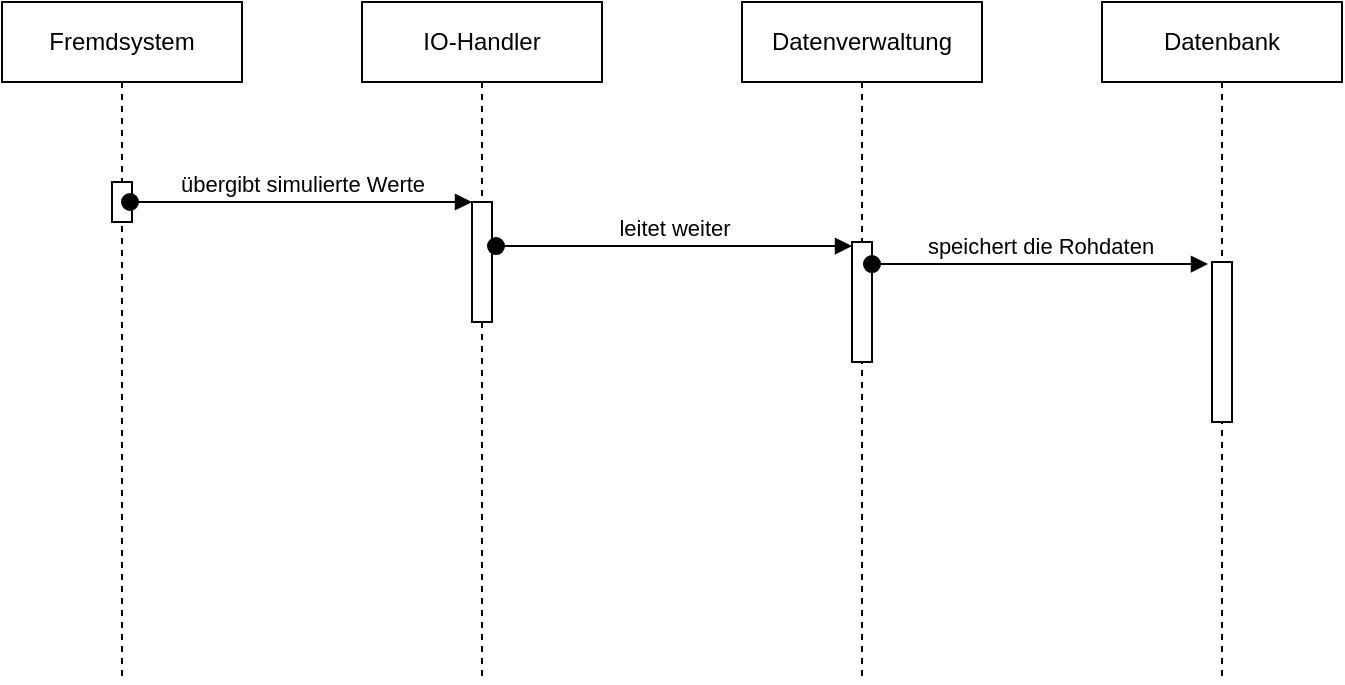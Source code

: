 <mxfile version="12.9.4" type="device"><diagram id="Qih0tanzalfEoCSdKWq7" name="Page-1"><mxGraphModel dx="1422" dy="791" grid="1" gridSize="10" guides="1" tooltips="1" connect="1" arrows="1" fold="1" page="1" pageScale="1" pageWidth="827" pageHeight="1169" math="0" shadow="0"><root><mxCell id="0"/><mxCell id="1" parent="0"/><mxCell id="ef669XnRWm3e2fzeZBAy-3" value="Fremdsystem" style="shape=umlLifeline;perimeter=lifelinePerimeter;whiteSpace=wrap;html=1;container=1;collapsible=0;recursiveResize=0;outlineConnect=0;" vertex="1" parent="1"><mxGeometry x="30" y="100" width="120" height="340" as="geometry"/></mxCell><mxCell id="ef669XnRWm3e2fzeZBAy-34" value="" style="html=1;points=[];perimeter=orthogonalPerimeter;" vertex="1" parent="ef669XnRWm3e2fzeZBAy-3"><mxGeometry x="55" y="90" width="10" height="20" as="geometry"/></mxCell><mxCell id="ef669XnRWm3e2fzeZBAy-5" value="IO-Handler" style="shape=umlLifeline;perimeter=lifelinePerimeter;whiteSpace=wrap;html=1;container=1;collapsible=0;recursiveResize=0;outlineConnect=0;" vertex="1" parent="1"><mxGeometry x="210" y="100" width="120" height="340" as="geometry"/></mxCell><mxCell id="ef669XnRWm3e2fzeZBAy-35" value="" style="html=1;points=[];perimeter=orthogonalPerimeter;" vertex="1" parent="ef669XnRWm3e2fzeZBAy-5"><mxGeometry x="55" y="100" width="10" height="60" as="geometry"/></mxCell><mxCell id="ef669XnRWm3e2fzeZBAy-6" value="Datenbank" style="shape=umlLifeline;perimeter=lifelinePerimeter;whiteSpace=wrap;html=1;container=1;collapsible=0;recursiveResize=0;outlineConnect=0;" vertex="1" parent="1"><mxGeometry x="580" y="100" width="120" height="340" as="geometry"/></mxCell><mxCell id="ef669XnRWm3e2fzeZBAy-43" value="" style="html=1;points=[];perimeter=orthogonalPerimeter;" vertex="1" parent="ef669XnRWm3e2fzeZBAy-6"><mxGeometry x="55" y="130" width="10" height="80" as="geometry"/></mxCell><mxCell id="ef669XnRWm3e2fzeZBAy-7" value="Datenverwaltung" style="shape=umlLifeline;perimeter=lifelinePerimeter;whiteSpace=wrap;html=1;container=1;collapsible=0;recursiveResize=0;outlineConnect=0;" vertex="1" parent="1"><mxGeometry x="400" y="100" width="120" height="340" as="geometry"/></mxCell><mxCell id="ef669XnRWm3e2fzeZBAy-40" value="" style="html=1;points=[];perimeter=orthogonalPerimeter;" vertex="1" parent="ef669XnRWm3e2fzeZBAy-7"><mxGeometry x="55" y="120" width="10" height="60" as="geometry"/></mxCell><mxCell id="ef669XnRWm3e2fzeZBAy-36" value="übergibt simulierte Werte" style="html=1;verticalAlign=bottom;startArrow=oval;endArrow=block;startSize=8;" edge="1" target="ef669XnRWm3e2fzeZBAy-35" parent="1"><mxGeometry relative="1" as="geometry"><mxPoint x="94" y="200" as="sourcePoint"/></mxGeometry></mxCell><mxCell id="ef669XnRWm3e2fzeZBAy-41" value="leitet weiter" style="html=1;verticalAlign=bottom;startArrow=oval;endArrow=block;startSize=8;exitX=1.2;exitY=0.367;exitDx=0;exitDy=0;exitPerimeter=0;" edge="1" target="ef669XnRWm3e2fzeZBAy-40" parent="1" source="ef669XnRWm3e2fzeZBAy-35"><mxGeometry relative="1" as="geometry"><mxPoint x="390" y="200" as="sourcePoint"/></mxGeometry></mxCell><mxCell id="ef669XnRWm3e2fzeZBAy-44" value="speichert die Rohdaten" style="html=1;verticalAlign=bottom;startArrow=oval;endArrow=block;startSize=8;entryX=-0.2;entryY=0.013;entryDx=0;entryDy=0;entryPerimeter=0;" edge="1" target="ef669XnRWm3e2fzeZBAy-43" parent="1" source="ef669XnRWm3e2fzeZBAy-40"><mxGeometry relative="1" as="geometry"><mxPoint x="570" y="220" as="sourcePoint"/></mxGeometry></mxCell></root></mxGraphModel></diagram></mxfile>